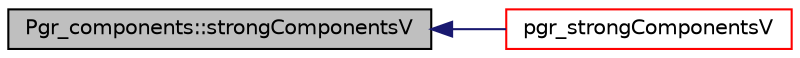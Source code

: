 digraph "Pgr_components::strongComponentsV"
{
  edge [fontname="Helvetica",fontsize="10",labelfontname="Helvetica",labelfontsize="10"];
  node [fontname="Helvetica",fontsize="10",shape=record];
  rankdir="LR";
  Node1 [label="Pgr_components::strongComponentsV",height=0.2,width=0.4,color="black", fillcolor="grey75", style="filled" fontcolor="black"];
  Node1 -> Node2 [dir="back",color="midnightblue",fontsize="10",style="solid",fontname="Helvetica"];
  Node2 [label="pgr_strongComponentsV",height=0.2,width=0.4,color="red", fillcolor="white", style="filled",URL="$strongComponentsV__driver_8cpp.html#a812ea78ad1086374d33e6bcf3909011e"];
}
